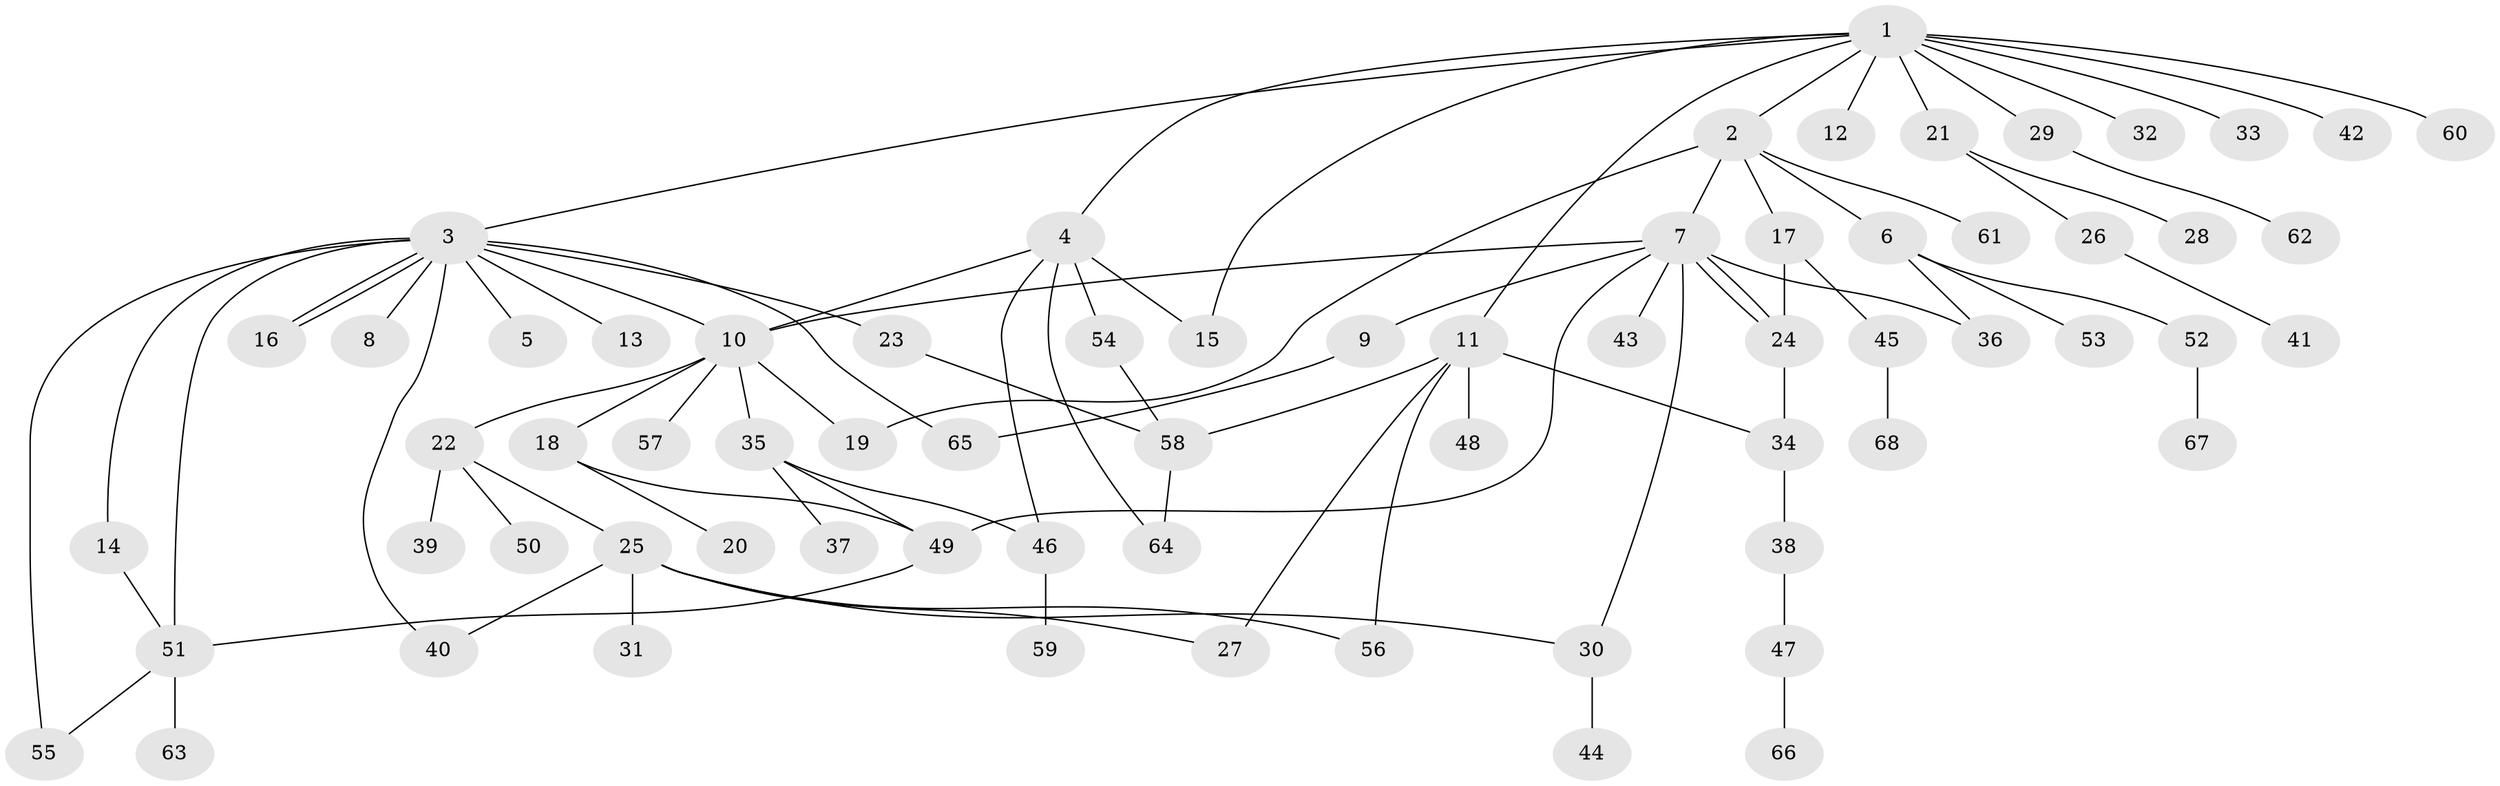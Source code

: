 // coarse degree distribution, {12: 0.020833333333333332, 6: 0.0625, 11: 0.020833333333333332, 1: 0.4583333333333333, 3: 0.10416666666666667, 8: 0.020833333333333332, 2: 0.22916666666666666, 9: 0.020833333333333332, 5: 0.020833333333333332, 4: 0.041666666666666664}
// Generated by graph-tools (version 1.1) at 2025/23/03/03/25 07:23:52]
// undirected, 68 vertices, 90 edges
graph export_dot {
graph [start="1"]
  node [color=gray90,style=filled];
  1;
  2;
  3;
  4;
  5;
  6;
  7;
  8;
  9;
  10;
  11;
  12;
  13;
  14;
  15;
  16;
  17;
  18;
  19;
  20;
  21;
  22;
  23;
  24;
  25;
  26;
  27;
  28;
  29;
  30;
  31;
  32;
  33;
  34;
  35;
  36;
  37;
  38;
  39;
  40;
  41;
  42;
  43;
  44;
  45;
  46;
  47;
  48;
  49;
  50;
  51;
  52;
  53;
  54;
  55;
  56;
  57;
  58;
  59;
  60;
  61;
  62;
  63;
  64;
  65;
  66;
  67;
  68;
  1 -- 2;
  1 -- 3;
  1 -- 4;
  1 -- 11;
  1 -- 12;
  1 -- 15;
  1 -- 21;
  1 -- 29;
  1 -- 32;
  1 -- 33;
  1 -- 42;
  1 -- 60;
  2 -- 6;
  2 -- 7;
  2 -- 17;
  2 -- 19;
  2 -- 61;
  3 -- 5;
  3 -- 8;
  3 -- 10;
  3 -- 13;
  3 -- 14;
  3 -- 16;
  3 -- 16;
  3 -- 23;
  3 -- 40;
  3 -- 51;
  3 -- 55;
  3 -- 65;
  4 -- 10;
  4 -- 15;
  4 -- 46;
  4 -- 54;
  4 -- 64;
  6 -- 36;
  6 -- 52;
  6 -- 53;
  7 -- 9;
  7 -- 10;
  7 -- 24;
  7 -- 24;
  7 -- 30;
  7 -- 36;
  7 -- 43;
  7 -- 49;
  9 -- 65;
  10 -- 18;
  10 -- 19;
  10 -- 22;
  10 -- 35;
  10 -- 57;
  11 -- 27;
  11 -- 34;
  11 -- 48;
  11 -- 56;
  11 -- 58;
  14 -- 51;
  17 -- 24;
  17 -- 45;
  18 -- 20;
  18 -- 49;
  21 -- 26;
  21 -- 28;
  22 -- 25;
  22 -- 39;
  22 -- 50;
  23 -- 58;
  24 -- 34;
  25 -- 27;
  25 -- 30;
  25 -- 31;
  25 -- 40;
  25 -- 56;
  26 -- 41;
  29 -- 62;
  30 -- 44;
  34 -- 38;
  35 -- 37;
  35 -- 46;
  35 -- 49;
  38 -- 47;
  45 -- 68;
  46 -- 59;
  47 -- 66;
  49 -- 51;
  51 -- 55;
  51 -- 63;
  52 -- 67;
  54 -- 58;
  58 -- 64;
}
